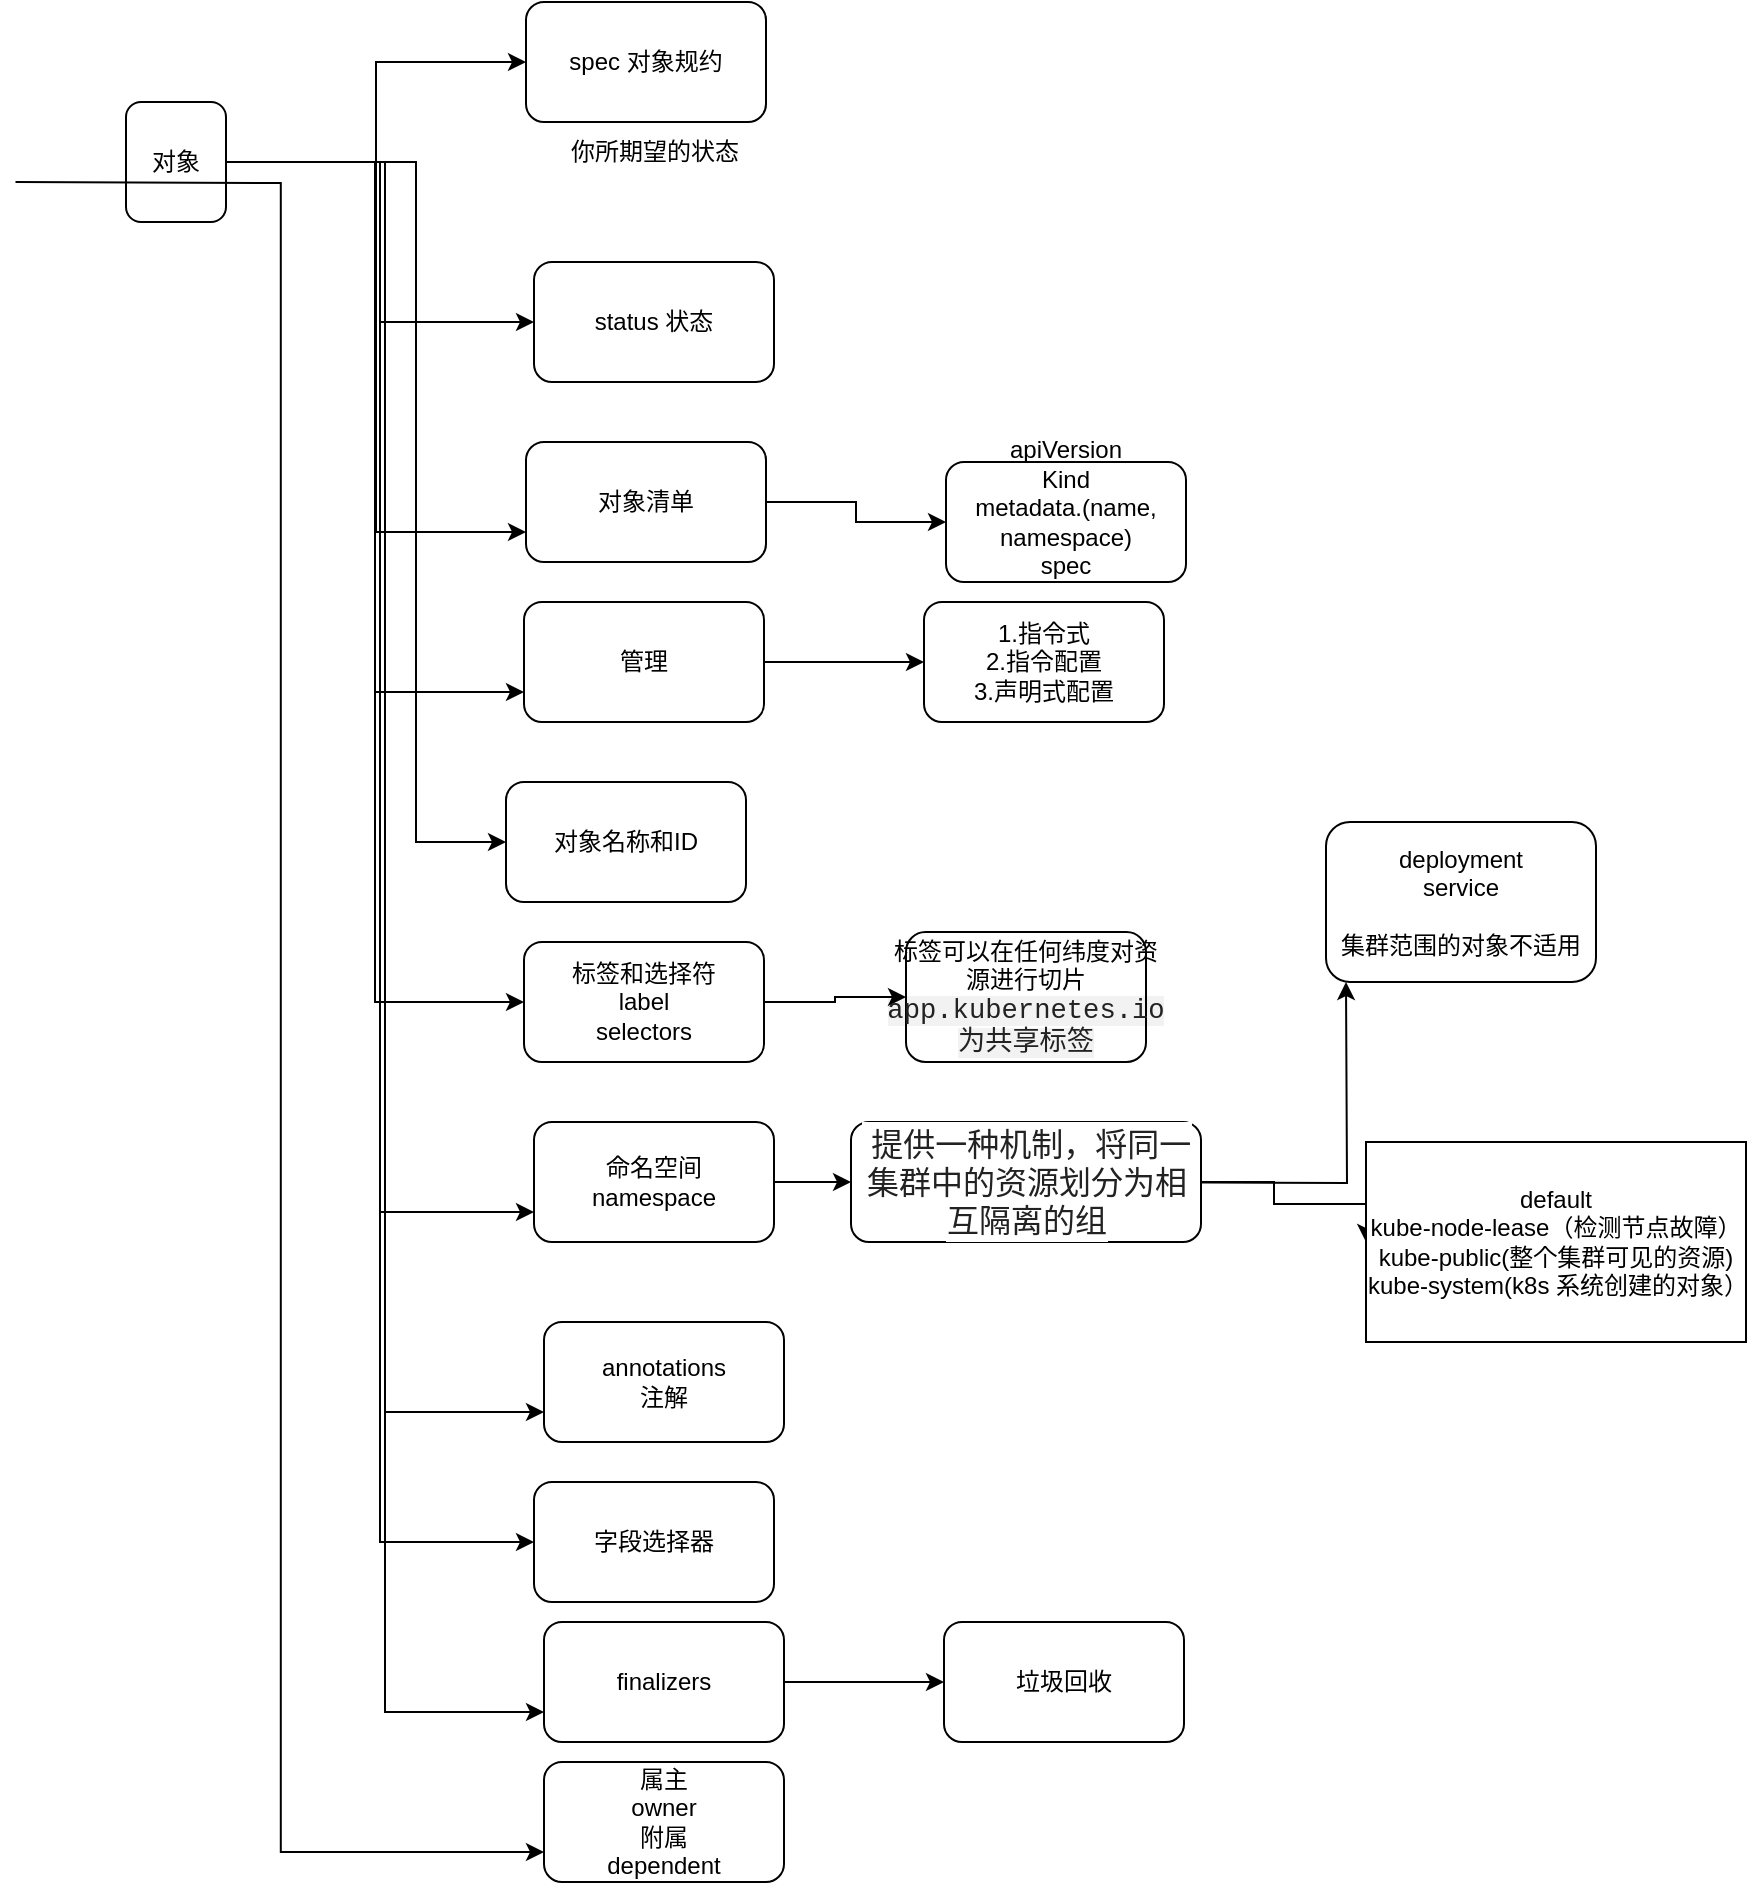 <mxfile version="24.7.6">
  <diagram name="Page-1" id="EzidtO3Hb19t3wDcSpyZ">
    <mxGraphModel dx="1522" dy="804" grid="1" gridSize="10" guides="1" tooltips="1" connect="1" arrows="1" fold="1" page="1" pageScale="1" pageWidth="827" pageHeight="1169" math="0" shadow="0">
      <root>
        <mxCell id="0" />
        <mxCell id="1" parent="0" />
        <mxCell id="i67tSVPoHM7ITiix1ZI--3" value="" style="edgeStyle=orthogonalEdgeStyle;rounded=0;orthogonalLoop=1;jettySize=auto;html=1;" edge="1" parent="1" source="i67tSVPoHM7ITiix1ZI--1" target="i67tSVPoHM7ITiix1ZI--2">
          <mxGeometry relative="1" as="geometry" />
        </mxCell>
        <mxCell id="i67tSVPoHM7ITiix1ZI--5" style="edgeStyle=orthogonalEdgeStyle;rounded=0;orthogonalLoop=1;jettySize=auto;html=1;entryX=0;entryY=0.5;entryDx=0;entryDy=0;" edge="1" parent="1" source="i67tSVPoHM7ITiix1ZI--1" target="i67tSVPoHM7ITiix1ZI--4">
          <mxGeometry relative="1" as="geometry" />
        </mxCell>
        <mxCell id="i67tSVPoHM7ITiix1ZI--9" style="edgeStyle=orthogonalEdgeStyle;rounded=0;orthogonalLoop=1;jettySize=auto;html=1;entryX=0;entryY=0.75;entryDx=0;entryDy=0;" edge="1" parent="1" source="i67tSVPoHM7ITiix1ZI--1" target="i67tSVPoHM7ITiix1ZI--8">
          <mxGeometry relative="1" as="geometry" />
        </mxCell>
        <mxCell id="i67tSVPoHM7ITiix1ZI--13" style="edgeStyle=orthogonalEdgeStyle;rounded=0;orthogonalLoop=1;jettySize=auto;html=1;entryX=0;entryY=0.75;entryDx=0;entryDy=0;" edge="1" parent="1" source="i67tSVPoHM7ITiix1ZI--1" target="i67tSVPoHM7ITiix1ZI--12">
          <mxGeometry relative="1" as="geometry" />
        </mxCell>
        <mxCell id="i67tSVPoHM7ITiix1ZI--18" style="edgeStyle=orthogonalEdgeStyle;rounded=0;orthogonalLoop=1;jettySize=auto;html=1;entryX=0;entryY=0.5;entryDx=0;entryDy=0;" edge="1" parent="1" source="i67tSVPoHM7ITiix1ZI--1" target="i67tSVPoHM7ITiix1ZI--17">
          <mxGeometry relative="1" as="geometry">
            <Array as="points">
              <mxPoint x="295" y="200" />
              <mxPoint x="295" y="540" />
            </Array>
          </mxGeometry>
        </mxCell>
        <mxCell id="i67tSVPoHM7ITiix1ZI--21" style="edgeStyle=orthogonalEdgeStyle;rounded=0;orthogonalLoop=1;jettySize=auto;html=1;entryX=0;entryY=0.5;entryDx=0;entryDy=0;" edge="1" parent="1" source="i67tSVPoHM7ITiix1ZI--1" target="i67tSVPoHM7ITiix1ZI--20">
          <mxGeometry relative="1" as="geometry" />
        </mxCell>
        <mxCell id="i67tSVPoHM7ITiix1ZI--25" style="edgeStyle=orthogonalEdgeStyle;rounded=0;orthogonalLoop=1;jettySize=auto;html=1;entryX=0;entryY=0.75;entryDx=0;entryDy=0;" edge="1" parent="1" source="i67tSVPoHM7ITiix1ZI--1" target="i67tSVPoHM7ITiix1ZI--24">
          <mxGeometry relative="1" as="geometry" />
        </mxCell>
        <mxCell id="i67tSVPoHM7ITiix1ZI--36" style="edgeStyle=orthogonalEdgeStyle;rounded=0;orthogonalLoop=1;jettySize=auto;html=1;entryX=0;entryY=0.75;entryDx=0;entryDy=0;" edge="1" parent="1" source="i67tSVPoHM7ITiix1ZI--1" target="i67tSVPoHM7ITiix1ZI--35">
          <mxGeometry relative="1" as="geometry" />
        </mxCell>
        <mxCell id="i67tSVPoHM7ITiix1ZI--38" style="edgeStyle=orthogonalEdgeStyle;rounded=0;orthogonalLoop=1;jettySize=auto;html=1;entryX=0;entryY=0.5;entryDx=0;entryDy=0;" edge="1" parent="1" source="i67tSVPoHM7ITiix1ZI--1" target="i67tSVPoHM7ITiix1ZI--37">
          <mxGeometry relative="1" as="geometry" />
        </mxCell>
        <mxCell id="i67tSVPoHM7ITiix1ZI--40" style="edgeStyle=orthogonalEdgeStyle;rounded=0;orthogonalLoop=1;jettySize=auto;html=1;entryX=0;entryY=0.75;entryDx=0;entryDy=0;" edge="1" parent="1" source="i67tSVPoHM7ITiix1ZI--1" target="i67tSVPoHM7ITiix1ZI--39">
          <mxGeometry relative="1" as="geometry" />
        </mxCell>
        <mxCell id="i67tSVPoHM7ITiix1ZI--1" value="对象" style="rounded=1;whiteSpace=wrap;html=1;" vertex="1" parent="1">
          <mxGeometry x="150" y="170" width="50" height="60" as="geometry" />
        </mxCell>
        <mxCell id="i67tSVPoHM7ITiix1ZI--2" value="spec 对象规约" style="rounded=1;whiteSpace=wrap;html=1;" vertex="1" parent="1">
          <mxGeometry x="350" y="120" width="120" height="60" as="geometry" />
        </mxCell>
        <mxCell id="i67tSVPoHM7ITiix1ZI--4" value="status 状态" style="rounded=1;whiteSpace=wrap;html=1;" vertex="1" parent="1">
          <mxGeometry x="354" y="250" width="120" height="60" as="geometry" />
        </mxCell>
        <mxCell id="i67tSVPoHM7ITiix1ZI--6" value="你所期望的状态" style="text;html=1;align=center;verticalAlign=middle;resizable=0;points=[];autosize=1;strokeColor=none;fillColor=none;" vertex="1" parent="1">
          <mxGeometry x="359" y="180" width="110" height="30" as="geometry" />
        </mxCell>
        <mxCell id="i67tSVPoHM7ITiix1ZI--11" value="" style="edgeStyle=orthogonalEdgeStyle;rounded=0;orthogonalLoop=1;jettySize=auto;html=1;" edge="1" parent="1" source="i67tSVPoHM7ITiix1ZI--8" target="i67tSVPoHM7ITiix1ZI--10">
          <mxGeometry relative="1" as="geometry" />
        </mxCell>
        <mxCell id="i67tSVPoHM7ITiix1ZI--8" value="对象清单" style="rounded=1;whiteSpace=wrap;html=1;" vertex="1" parent="1">
          <mxGeometry x="350" y="340" width="120" height="60" as="geometry" />
        </mxCell>
        <mxCell id="i67tSVPoHM7ITiix1ZI--10" value="apiVersion&lt;div&gt;Kind&lt;/div&gt;&lt;div&gt;metadata.(name, namespace)&lt;/div&gt;&lt;div&gt;spec&lt;/div&gt;&lt;div&gt;&lt;br&gt;&lt;/div&gt;" style="rounded=1;whiteSpace=wrap;html=1;" vertex="1" parent="1">
          <mxGeometry x="560" y="350" width="120" height="60" as="geometry" />
        </mxCell>
        <mxCell id="i67tSVPoHM7ITiix1ZI--15" value="" style="edgeStyle=orthogonalEdgeStyle;rounded=0;orthogonalLoop=1;jettySize=auto;html=1;" edge="1" parent="1" source="i67tSVPoHM7ITiix1ZI--12" target="i67tSVPoHM7ITiix1ZI--14">
          <mxGeometry relative="1" as="geometry" />
        </mxCell>
        <mxCell id="i67tSVPoHM7ITiix1ZI--12" value="管理" style="rounded=1;whiteSpace=wrap;html=1;" vertex="1" parent="1">
          <mxGeometry x="349" y="420" width="120" height="60" as="geometry" />
        </mxCell>
        <mxCell id="i67tSVPoHM7ITiix1ZI--14" value="1.指令式&lt;div&gt;2.指令配置&lt;/div&gt;&lt;div&gt;3.声明式配置&lt;/div&gt;" style="rounded=1;whiteSpace=wrap;html=1;" vertex="1" parent="1">
          <mxGeometry x="549" y="420" width="120" height="60" as="geometry" />
        </mxCell>
        <mxCell id="i67tSVPoHM7ITiix1ZI--17" value="对象名称和ID" style="rounded=1;whiteSpace=wrap;html=1;" vertex="1" parent="1">
          <mxGeometry x="340" y="510" width="120" height="60" as="geometry" />
        </mxCell>
        <mxCell id="i67tSVPoHM7ITiix1ZI--23" value="" style="edgeStyle=orthogonalEdgeStyle;rounded=0;orthogonalLoop=1;jettySize=auto;html=1;" edge="1" parent="1" source="i67tSVPoHM7ITiix1ZI--20" target="i67tSVPoHM7ITiix1ZI--22">
          <mxGeometry relative="1" as="geometry" />
        </mxCell>
        <mxCell id="i67tSVPoHM7ITiix1ZI--20" value="标签和选择符&lt;div&gt;label&lt;/div&gt;&lt;div&gt;selectors&lt;/div&gt;" style="rounded=1;whiteSpace=wrap;html=1;" vertex="1" parent="1">
          <mxGeometry x="349" y="590" width="120" height="60" as="geometry" />
        </mxCell>
        <mxCell id="i67tSVPoHM7ITiix1ZI--22" value="标签可以在任何纬度对资源进行切片&lt;div&gt;&lt;span style=&quot;color: rgb(34, 34, 34); font-family: SFMono-Regular, Menlo, Monaco, Consolas, &amp;quot;liberation mono&amp;quot;, &amp;quot;courier new&amp;quot;, monospace; font-size: 13.6px; text-align: left; background-color: rgba(0, 0, 0, 0.05);&quot;&gt;app.kubernetes.io 为共享标签&lt;/span&gt;&lt;br&gt;&lt;/div&gt;" style="rounded=1;whiteSpace=wrap;html=1;" vertex="1" parent="1">
          <mxGeometry x="540" y="585" width="120" height="65" as="geometry" />
        </mxCell>
        <mxCell id="i67tSVPoHM7ITiix1ZI--27" value="" style="edgeStyle=orthogonalEdgeStyle;rounded=0;orthogonalLoop=1;jettySize=auto;html=1;" edge="1" parent="1" source="i67tSVPoHM7ITiix1ZI--24" target="i67tSVPoHM7ITiix1ZI--26">
          <mxGeometry relative="1" as="geometry" />
        </mxCell>
        <mxCell id="i67tSVPoHM7ITiix1ZI--24" value="命名空间&lt;div&gt;namespace&lt;/div&gt;" style="rounded=1;whiteSpace=wrap;html=1;" vertex="1" parent="1">
          <mxGeometry x="354" y="680" width="120" height="60" as="geometry" />
        </mxCell>
        <mxCell id="i67tSVPoHM7ITiix1ZI--29" value="" style="edgeStyle=orthogonalEdgeStyle;rounded=0;orthogonalLoop=1;jettySize=auto;html=1;" edge="1" parent="1">
          <mxGeometry relative="1" as="geometry">
            <mxPoint x="630" y="710" as="sourcePoint" />
            <mxPoint x="760" y="610" as="targetPoint" />
          </mxGeometry>
        </mxCell>
        <mxCell id="i67tSVPoHM7ITiix1ZI--31" style="edgeStyle=orthogonalEdgeStyle;rounded=0;orthogonalLoop=1;jettySize=auto;html=1;entryX=0;entryY=0.5;entryDx=0;entryDy=0;" edge="1" parent="1" source="i67tSVPoHM7ITiix1ZI--26" target="i67tSVPoHM7ITiix1ZI--32">
          <mxGeometry relative="1" as="geometry">
            <mxPoint x="760" y="720" as="targetPoint" />
            <Array as="points">
              <mxPoint x="724" y="710" />
              <mxPoint x="724" y="721" />
            </Array>
          </mxGeometry>
        </mxCell>
        <mxCell id="i67tSVPoHM7ITiix1ZI--26" value="&lt;span style=&quot;color: rgb(34, 34, 34); font-family: &amp;quot;open sans&amp;quot;, -apple-system, &amp;quot;system-ui&amp;quot;, &amp;quot;segoe ui&amp;quot;, Roboto, &amp;quot;helvetica neue&amp;quot;, Arial, sans-serif, &amp;quot;apple color emoji&amp;quot;, &amp;quot;segoe ui emoji&amp;quot;, &amp;quot;segoe ui symbol&amp;quot;; font-size: 16px; text-align: left; background-color: rgb(255, 255, 255);&quot;&gt;&amp;nbsp;提供一种机制，将同一集群中的资源划分为相互隔离的组&lt;/span&gt;" style="rounded=1;whiteSpace=wrap;html=1;" vertex="1" parent="1">
          <mxGeometry x="512.5" y="680" width="175" height="60" as="geometry" />
        </mxCell>
        <mxCell id="i67tSVPoHM7ITiix1ZI--28" value="deployment&lt;div&gt;service&lt;/div&gt;&lt;div&gt;&lt;br&gt;&lt;/div&gt;&lt;div&gt;集群范围的对象不适用&lt;/div&gt;" style="whiteSpace=wrap;html=1;rounded=1;" vertex="1" parent="1">
          <mxGeometry x="750" y="530" width="135" height="80" as="geometry" />
        </mxCell>
        <mxCell id="i67tSVPoHM7ITiix1ZI--32" value="default&lt;div&gt;kube-node-lease（检测节点故障）&lt;/div&gt;&lt;div&gt;kube-public(整个集群可见的资源)&lt;/div&gt;&lt;div&gt;kube-system(k8s 系统创建的对象）&lt;/div&gt;" style="whiteSpace=wrap;html=1;" vertex="1" parent="1">
          <mxGeometry x="770" y="690" width="190" height="100" as="geometry" />
        </mxCell>
        <mxCell id="i67tSVPoHM7ITiix1ZI--35" value="annotations&lt;div&gt;注解&lt;/div&gt;" style="rounded=1;whiteSpace=wrap;html=1;" vertex="1" parent="1">
          <mxGeometry x="359" y="780" width="120" height="60" as="geometry" />
        </mxCell>
        <mxCell id="i67tSVPoHM7ITiix1ZI--37" value="字段选择器" style="rounded=1;whiteSpace=wrap;html=1;" vertex="1" parent="1">
          <mxGeometry x="354" y="860" width="120" height="60" as="geometry" />
        </mxCell>
        <mxCell id="i67tSVPoHM7ITiix1ZI--42" value="" style="edgeStyle=orthogonalEdgeStyle;rounded=0;orthogonalLoop=1;jettySize=auto;html=1;" edge="1" parent="1" source="i67tSVPoHM7ITiix1ZI--39" target="i67tSVPoHM7ITiix1ZI--41">
          <mxGeometry relative="1" as="geometry" />
        </mxCell>
        <mxCell id="i67tSVPoHM7ITiix1ZI--39" value="finalizers" style="rounded=1;whiteSpace=wrap;html=1;" vertex="1" parent="1">
          <mxGeometry x="359" y="930" width="120" height="60" as="geometry" />
        </mxCell>
        <mxCell id="i67tSVPoHM7ITiix1ZI--41" value="垃圾回收" style="rounded=1;whiteSpace=wrap;html=1;" vertex="1" parent="1">
          <mxGeometry x="559" y="930" width="120" height="60" as="geometry" />
        </mxCell>
        <mxCell id="i67tSVPoHM7ITiix1ZI--43" value="属主&lt;div&gt;owner&lt;/div&gt;&lt;div&gt;附属&lt;/div&gt;&lt;div&gt;dependent&lt;/div&gt;" style="rounded=1;whiteSpace=wrap;html=1;" vertex="1" parent="1">
          <mxGeometry x="359" y="1000" width="120" height="60" as="geometry" />
        </mxCell>
        <mxCell id="i67tSVPoHM7ITiix1ZI--44" style="edgeStyle=orthogonalEdgeStyle;rounded=0;orthogonalLoop=1;jettySize=auto;html=1;entryX=0;entryY=0.75;entryDx=0;entryDy=0;" edge="1" parent="1" target="i67tSVPoHM7ITiix1ZI--43">
          <mxGeometry relative="1" as="geometry">
            <mxPoint x="94.75" y="210" as="sourcePoint" />
            <mxPoint x="254.75" y="1050" as="targetPoint" />
          </mxGeometry>
        </mxCell>
      </root>
    </mxGraphModel>
  </diagram>
</mxfile>
